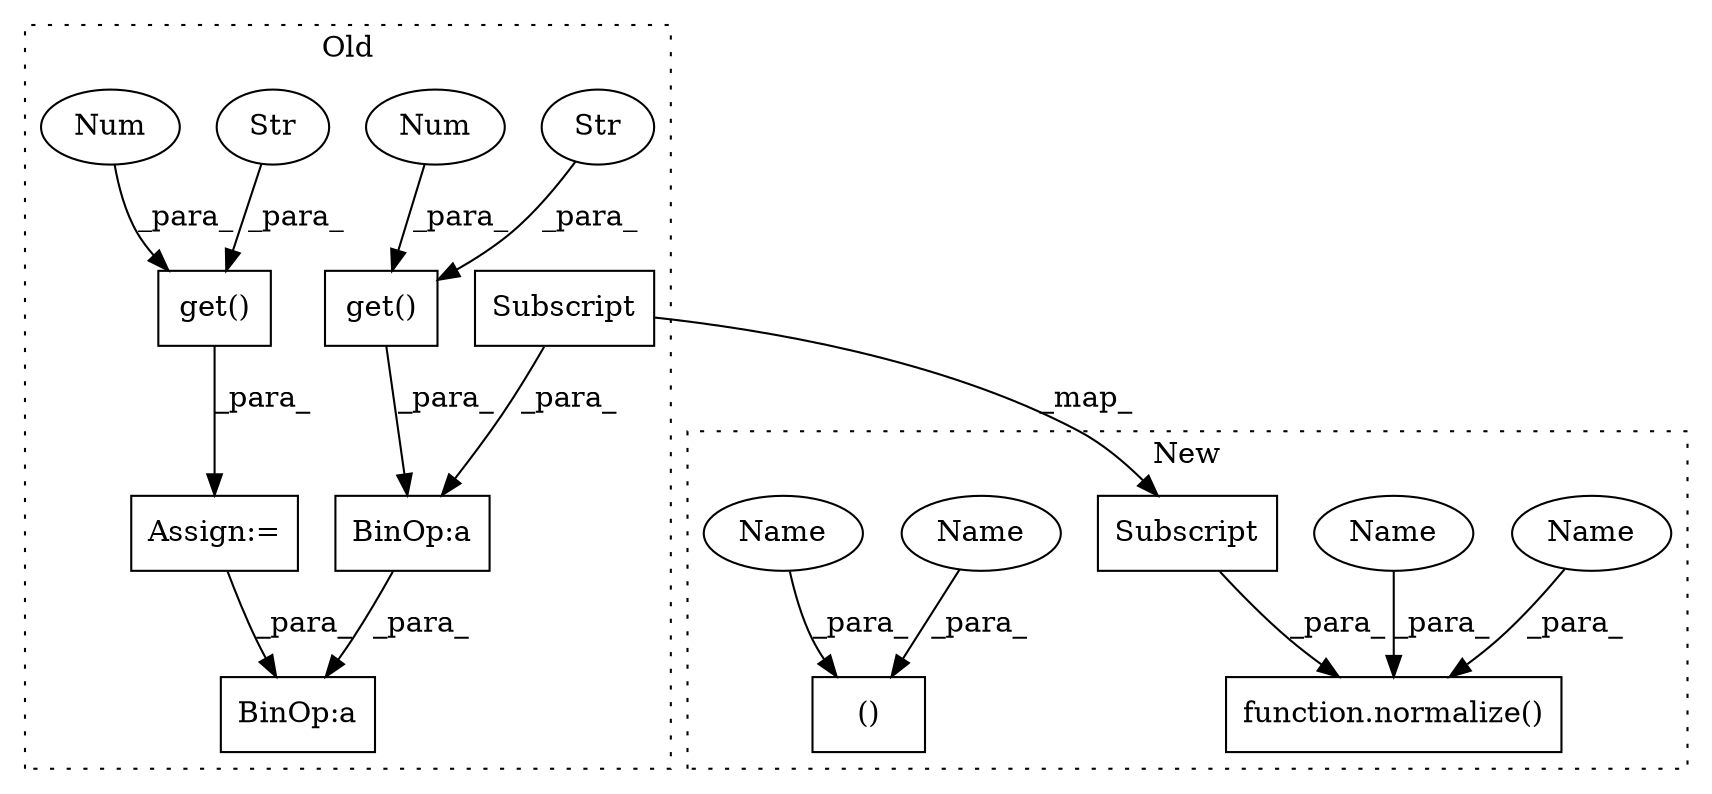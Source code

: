 digraph G {
subgraph cluster0 {
1 [label="get()" a="75" s="1527,1579" l="22,1" shape="box"];
3 [label="BinOp:a" a="82" s="1683" l="3" shape="box"];
4 [label="Subscript" a="63" s="1670,0" l="13,0" shape="box"];
6 [label="BinOp:a" a="82" s="1741" l="3" shape="box"];
7 [label="Str" a="66" s="1549" l="11" shape="ellipse"];
8 [label="Num" a="76" s="1562" l="17" shape="ellipse"];
9 [label="get()" a="75" s="1600,1652" l="22,1" shape="box"];
10 [label="Str" a="66" s="1622" l="10" shape="ellipse"];
11 [label="Num" a="76" s="1634" l="18" shape="ellipse"];
12 [label="Assign:=" a="68" s="1597" l="3" shape="box"];
label = "Old";
style="dotted";
}
subgraph cluster1 {
2 [label="function.normalize()" a="75" s="1744,1788" l="10,1" shape="box"];
5 [label="Subscript" a="63" s="1754,0" l="13,0" shape="box"];
13 [label="()" a="54" s="1654" l="10" shape="box"];
14 [label="Name" a="87" s="1780" l="8" shape="ellipse"];
15 [label="Name" a="87" s="1656" l="8" shape="ellipse"];
16 [label="Name" a="87" s="1769" l="9" shape="ellipse"];
17 [label="Name" a="87" s="1645" l="9" shape="ellipse"];
label = "New";
style="dotted";
}
1 -> 3 [label="_para_"];
3 -> 6 [label="_para_"];
4 -> 5 [label="_map_"];
4 -> 3 [label="_para_"];
5 -> 2 [label="_para_"];
7 -> 1 [label="_para_"];
8 -> 1 [label="_para_"];
9 -> 12 [label="_para_"];
10 -> 9 [label="_para_"];
11 -> 9 [label="_para_"];
12 -> 6 [label="_para_"];
14 -> 2 [label="_para_"];
15 -> 13 [label="_para_"];
16 -> 2 [label="_para_"];
17 -> 13 [label="_para_"];
}